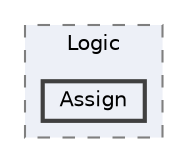 digraph "src/BadScript2/Runtime/VirtualMachine/Compiler/ExpressionCompilers/Binary/Logic/Assign"
{
 // LATEX_PDF_SIZE
  bgcolor="transparent";
  edge [fontname=Helvetica,fontsize=10,labelfontname=Helvetica,labelfontsize=10];
  node [fontname=Helvetica,fontsize=10,shape=box,height=0.2,width=0.4];
  compound=true
  subgraph clusterdir_81faf9778829e18d82c7f1015a40c5c7 {
    graph [ bgcolor="#edf0f7", pencolor="grey50", label="Logic", fontname=Helvetica,fontsize=10 style="filled,dashed", URL="dir_81faf9778829e18d82c7f1015a40c5c7.html",tooltip=""]
  dir_065e16a354276efd34913cc9681a334c [label="Assign", fillcolor="#edf0f7", color="grey25", style="filled,bold", URL="dir_065e16a354276efd34913cc9681a334c.html",tooltip=""];
  }
}
